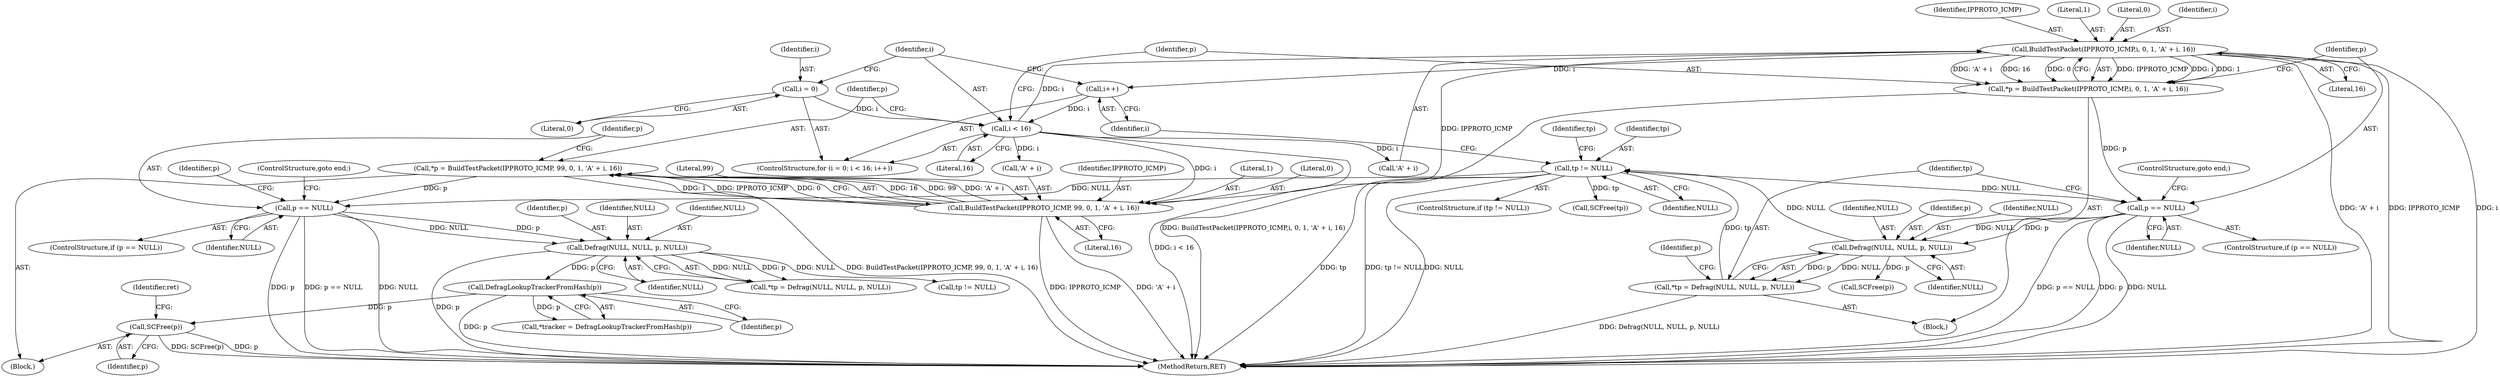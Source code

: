 digraph "0_suricata_4a04f814b15762eb446a5ead4d69d021512df6f8_9@pointer" {
"1000228" [label="(Call,SCFree(p))"];
"1000214" [label="(Call,DefragLookupTrackerFromHash(p))"];
"1000198" [label="(Call,Defrag(NULL, NULL, p, NULL))"];
"1000180" [label="(Call,p == NULL)"];
"1000168" [label="(Call,*p = BuildTestPacket(IPPROTO_ICMP, 99, 0, 1, 'A' + i, 16))"];
"1000170" [label="(Call,BuildTestPacket(IPPROTO_ICMP, 99, 0, 1, 'A' + i, 16))"];
"1000135" [label="(Call,BuildTestPacket(IPPROTO_ICMP,i, 0, 1, 'A' + i, 16))"];
"1000126" [label="(Call,i < 16)"];
"1000129" [label="(Call,i++)"];
"1000123" [label="(Call,i = 0)"];
"1000160" [label="(Call,tp != NULL)"];
"1000150" [label="(Call,*tp = Defrag(NULL, NULL, p, NULL))"];
"1000152" [label="(Call,Defrag(NULL, NULL, p, NULL))"];
"1000145" [label="(Call,p == NULL)"];
"1000133" [label="(Call,*p = BuildTestPacket(IPPROTO_ICMP,i, 0, 1, 'A' + i, 16))"];
"1000133" [label="(Call,*p = BuildTestPacket(IPPROTO_ICMP,i, 0, 1, 'A' + i, 16))"];
"1000140" [label="(Call,'A' + i)"];
"1000125" [label="(Literal,0)"];
"1000129" [label="(Call,i++)"];
"1000154" [label="(Identifier,NULL)"];
"1000148" [label="(ControlStructure,goto end;)"];
"1000172" [label="(Literal,99)"];
"1000159" [label="(ControlStructure,if (tp != NULL))"];
"1000161" [label="(Identifier,tp)"];
"1000181" [label="(Identifier,p)"];
"1000170" [label="(Call,BuildTestPacket(IPPROTO_ICMP, 99, 0, 1, 'A' + i, 16))"];
"1000155" [label="(Identifier,p)"];
"1000136" [label="(Identifier,IPPROTO_ICMP)"];
"1000128" [label="(Literal,16)"];
"1000228" [label="(Call,SCFree(p))"];
"1000237" [label="(MethodReturn,RET)"];
"1000147" [label="(Identifier,NULL)"];
"1000231" [label="(Identifier,ret)"];
"1000139" [label="(Literal,1)"];
"1000187" [label="(Identifier,p)"];
"1000179" [label="(ControlStructure,if (p == NULL))"];
"1000215" [label="(Identifier,p)"];
"1000171" [label="(Identifier,IPPROTO_ICMP)"];
"1000138" [label="(Literal,0)"];
"1000127" [label="(Identifier,i)"];
"1000130" [label="(Identifier,i)"];
"1000169" [label="(Identifier,p)"];
"1000145" [label="(Call,p == NULL)"];
"1000202" [label="(Identifier,NULL)"];
"1000174" [label="(Literal,1)"];
"1000183" [label="(ControlStructure,goto end;)"];
"1000212" [label="(Call,*tracker = DefragLookupTrackerFromHash(p))"];
"1000122" [label="(ControlStructure,for (i = 0; i < 16; i++))"];
"1000151" [label="(Identifier,tp)"];
"1000204" [label="(Call,tp != NULL)"];
"1000152" [label="(Call,Defrag(NULL, NULL, p, NULL))"];
"1000168" [label="(Call,*p = BuildTestPacket(IPPROTO_ICMP, 99, 0, 1, 'A' + i, 16))"];
"1000144" [label="(ControlStructure,if (p == NULL))"];
"1000146" [label="(Identifier,p)"];
"1000153" [label="(Identifier,NULL)"];
"1000135" [label="(Call,BuildTestPacket(IPPROTO_ICMP,i, 0, 1, 'A' + i, 16))"];
"1000124" [label="(Identifier,i)"];
"1000156" [label="(Identifier,NULL)"];
"1000201" [label="(Identifier,p)"];
"1000164" [label="(Call,SCFree(tp))"];
"1000196" [label="(Call,*tp = Defrag(NULL, NULL, p, NULL))"];
"1000175" [label="(Call,'A' + i)"];
"1000143" [label="(Literal,16)"];
"1000160" [label="(Call,tp != NULL)"];
"1000173" [label="(Literal,0)"];
"1000199" [label="(Identifier,NULL)"];
"1000158" [label="(Identifier,p)"];
"1000165" [label="(Identifier,tp)"];
"1000182" [label="(Identifier,NULL)"];
"1000162" [label="(Identifier,NULL)"];
"1000131" [label="(Block,)"];
"1000200" [label="(Identifier,NULL)"];
"1000178" [label="(Literal,16)"];
"1000229" [label="(Identifier,p)"];
"1000214" [label="(Call,DefragLookupTrackerFromHash(p))"];
"1000150" [label="(Call,*tp = Defrag(NULL, NULL, p, NULL))"];
"1000157" [label="(Call,SCFree(p))"];
"1000123" [label="(Call,i = 0)"];
"1000180" [label="(Call,p == NULL)"];
"1000134" [label="(Identifier,p)"];
"1000137" [label="(Identifier,i)"];
"1000105" [label="(Block,)"];
"1000198" [label="(Call,Defrag(NULL, NULL, p, NULL))"];
"1000126" [label="(Call,i < 16)"];
"1000228" -> "1000105"  [label="AST: "];
"1000228" -> "1000229"  [label="CFG: "];
"1000229" -> "1000228"  [label="AST: "];
"1000231" -> "1000228"  [label="CFG: "];
"1000228" -> "1000237"  [label="DDG: SCFree(p)"];
"1000228" -> "1000237"  [label="DDG: p"];
"1000214" -> "1000228"  [label="DDG: p"];
"1000214" -> "1000212"  [label="AST: "];
"1000214" -> "1000215"  [label="CFG: "];
"1000215" -> "1000214"  [label="AST: "];
"1000212" -> "1000214"  [label="CFG: "];
"1000214" -> "1000237"  [label="DDG: p"];
"1000214" -> "1000212"  [label="DDG: p"];
"1000198" -> "1000214"  [label="DDG: p"];
"1000198" -> "1000196"  [label="AST: "];
"1000198" -> "1000202"  [label="CFG: "];
"1000199" -> "1000198"  [label="AST: "];
"1000200" -> "1000198"  [label="AST: "];
"1000201" -> "1000198"  [label="AST: "];
"1000202" -> "1000198"  [label="AST: "];
"1000196" -> "1000198"  [label="CFG: "];
"1000198" -> "1000237"  [label="DDG: p"];
"1000198" -> "1000196"  [label="DDG: NULL"];
"1000198" -> "1000196"  [label="DDG: p"];
"1000180" -> "1000198"  [label="DDG: NULL"];
"1000180" -> "1000198"  [label="DDG: p"];
"1000198" -> "1000204"  [label="DDG: NULL"];
"1000180" -> "1000179"  [label="AST: "];
"1000180" -> "1000182"  [label="CFG: "];
"1000181" -> "1000180"  [label="AST: "];
"1000182" -> "1000180"  [label="AST: "];
"1000183" -> "1000180"  [label="CFG: "];
"1000187" -> "1000180"  [label="CFG: "];
"1000180" -> "1000237"  [label="DDG: NULL"];
"1000180" -> "1000237"  [label="DDG: p"];
"1000180" -> "1000237"  [label="DDG: p == NULL"];
"1000168" -> "1000180"  [label="DDG: p"];
"1000160" -> "1000180"  [label="DDG: NULL"];
"1000168" -> "1000105"  [label="AST: "];
"1000168" -> "1000170"  [label="CFG: "];
"1000169" -> "1000168"  [label="AST: "];
"1000170" -> "1000168"  [label="AST: "];
"1000181" -> "1000168"  [label="CFG: "];
"1000168" -> "1000237"  [label="DDG: BuildTestPacket(IPPROTO_ICMP, 99, 0, 1, 'A' + i, 16)"];
"1000170" -> "1000168"  [label="DDG: 16"];
"1000170" -> "1000168"  [label="DDG: 99"];
"1000170" -> "1000168"  [label="DDG: 'A' + i"];
"1000170" -> "1000168"  [label="DDG: 1"];
"1000170" -> "1000168"  [label="DDG: IPPROTO_ICMP"];
"1000170" -> "1000168"  [label="DDG: 0"];
"1000170" -> "1000178"  [label="CFG: "];
"1000171" -> "1000170"  [label="AST: "];
"1000172" -> "1000170"  [label="AST: "];
"1000173" -> "1000170"  [label="AST: "];
"1000174" -> "1000170"  [label="AST: "];
"1000175" -> "1000170"  [label="AST: "];
"1000178" -> "1000170"  [label="AST: "];
"1000170" -> "1000237"  [label="DDG: IPPROTO_ICMP"];
"1000170" -> "1000237"  [label="DDG: 'A' + i"];
"1000135" -> "1000170"  [label="DDG: IPPROTO_ICMP"];
"1000126" -> "1000170"  [label="DDG: i"];
"1000135" -> "1000133"  [label="AST: "];
"1000135" -> "1000143"  [label="CFG: "];
"1000136" -> "1000135"  [label="AST: "];
"1000137" -> "1000135"  [label="AST: "];
"1000138" -> "1000135"  [label="AST: "];
"1000139" -> "1000135"  [label="AST: "];
"1000140" -> "1000135"  [label="AST: "];
"1000143" -> "1000135"  [label="AST: "];
"1000133" -> "1000135"  [label="CFG: "];
"1000135" -> "1000237"  [label="DDG: 'A' + i"];
"1000135" -> "1000237"  [label="DDG: IPPROTO_ICMP"];
"1000135" -> "1000237"  [label="DDG: i"];
"1000135" -> "1000129"  [label="DDG: i"];
"1000135" -> "1000133"  [label="DDG: IPPROTO_ICMP"];
"1000135" -> "1000133"  [label="DDG: i"];
"1000135" -> "1000133"  [label="DDG: 1"];
"1000135" -> "1000133"  [label="DDG: 'A' + i"];
"1000135" -> "1000133"  [label="DDG: 16"];
"1000135" -> "1000133"  [label="DDG: 0"];
"1000126" -> "1000135"  [label="DDG: i"];
"1000126" -> "1000122"  [label="AST: "];
"1000126" -> "1000128"  [label="CFG: "];
"1000127" -> "1000126"  [label="AST: "];
"1000128" -> "1000126"  [label="AST: "];
"1000134" -> "1000126"  [label="CFG: "];
"1000169" -> "1000126"  [label="CFG: "];
"1000126" -> "1000237"  [label="DDG: i < 16"];
"1000129" -> "1000126"  [label="DDG: i"];
"1000123" -> "1000126"  [label="DDG: i"];
"1000126" -> "1000140"  [label="DDG: i"];
"1000126" -> "1000175"  [label="DDG: i"];
"1000129" -> "1000122"  [label="AST: "];
"1000129" -> "1000130"  [label="CFG: "];
"1000130" -> "1000129"  [label="AST: "];
"1000127" -> "1000129"  [label="CFG: "];
"1000123" -> "1000122"  [label="AST: "];
"1000123" -> "1000125"  [label="CFG: "];
"1000124" -> "1000123"  [label="AST: "];
"1000125" -> "1000123"  [label="AST: "];
"1000127" -> "1000123"  [label="CFG: "];
"1000160" -> "1000159"  [label="AST: "];
"1000160" -> "1000162"  [label="CFG: "];
"1000161" -> "1000160"  [label="AST: "];
"1000162" -> "1000160"  [label="AST: "];
"1000165" -> "1000160"  [label="CFG: "];
"1000130" -> "1000160"  [label="CFG: "];
"1000160" -> "1000237"  [label="DDG: tp != NULL"];
"1000160" -> "1000237"  [label="DDG: NULL"];
"1000160" -> "1000237"  [label="DDG: tp"];
"1000160" -> "1000145"  [label="DDG: NULL"];
"1000150" -> "1000160"  [label="DDG: tp"];
"1000152" -> "1000160"  [label="DDG: NULL"];
"1000160" -> "1000164"  [label="DDG: tp"];
"1000150" -> "1000131"  [label="AST: "];
"1000150" -> "1000152"  [label="CFG: "];
"1000151" -> "1000150"  [label="AST: "];
"1000152" -> "1000150"  [label="AST: "];
"1000158" -> "1000150"  [label="CFG: "];
"1000150" -> "1000237"  [label="DDG: Defrag(NULL, NULL, p, NULL)"];
"1000152" -> "1000150"  [label="DDG: NULL"];
"1000152" -> "1000150"  [label="DDG: p"];
"1000152" -> "1000156"  [label="CFG: "];
"1000153" -> "1000152"  [label="AST: "];
"1000154" -> "1000152"  [label="AST: "];
"1000155" -> "1000152"  [label="AST: "];
"1000156" -> "1000152"  [label="AST: "];
"1000145" -> "1000152"  [label="DDG: NULL"];
"1000145" -> "1000152"  [label="DDG: p"];
"1000152" -> "1000157"  [label="DDG: p"];
"1000145" -> "1000144"  [label="AST: "];
"1000145" -> "1000147"  [label="CFG: "];
"1000146" -> "1000145"  [label="AST: "];
"1000147" -> "1000145"  [label="AST: "];
"1000148" -> "1000145"  [label="CFG: "];
"1000151" -> "1000145"  [label="CFG: "];
"1000145" -> "1000237"  [label="DDG: p == NULL"];
"1000145" -> "1000237"  [label="DDG: p"];
"1000145" -> "1000237"  [label="DDG: NULL"];
"1000133" -> "1000145"  [label="DDG: p"];
"1000133" -> "1000131"  [label="AST: "];
"1000134" -> "1000133"  [label="AST: "];
"1000146" -> "1000133"  [label="CFG: "];
"1000133" -> "1000237"  [label="DDG: BuildTestPacket(IPPROTO_ICMP,i, 0, 1, 'A' + i, 16)"];
}
